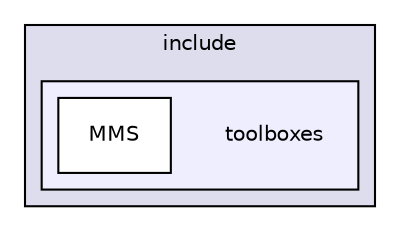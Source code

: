 digraph "/home/boyd/Scrivania/Thesis/SU2/Common/include/toolboxes" {
  compound=true
  node [ fontsize="10", fontname="Helvetica"];
  edge [ labelfontsize="10", labelfontname="Helvetica"];
  subgraph clusterdir_92cb2900980f09bf257878861626e98f {
    graph [ bgcolor="#ddddee", pencolor="black", label="include" fontname="Helvetica", fontsize="10", URL="dir_92cb2900980f09bf257878861626e98f.html"]
  subgraph clusterdir_c2bcda47e72dfcfa068320c4822b9fe0 {
    graph [ bgcolor="#eeeeff", pencolor="black", label="" URL="dir_c2bcda47e72dfcfa068320c4822b9fe0.html"];
    dir_c2bcda47e72dfcfa068320c4822b9fe0 [shape=plaintext label="toolboxes"];
    dir_293a51fe80b86b3a0cc002878262842c [shape=box label="MMS" color="black" fillcolor="white" style="filled" URL="dir_293a51fe80b86b3a0cc002878262842c.html"];
  }
  }
}

